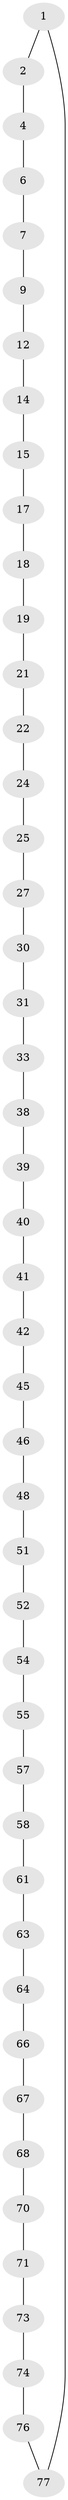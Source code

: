 // original degree distribution, {2: 1.0}
// Generated by graph-tools (version 1.1) at 2025/20/03/04/25 18:20:03]
// undirected, 46 vertices, 46 edges
graph export_dot {
graph [start="1"]
  node [color=gray90,style=filled];
  1;
  2 [super="+3"];
  4 [super="+5"];
  6;
  7 [super="+8"];
  9 [super="+10"];
  12 [super="+13"];
  14;
  15 [super="+16"];
  17;
  18;
  19 [super="+20"];
  21;
  22 [super="+23"];
  24;
  25 [super="+26"];
  27 [super="+28"];
  30;
  31 [super="+32"];
  33 [super="+34"];
  38;
  39;
  40;
  41;
  42 [super="+43"];
  45;
  46 [super="+47"];
  48 [super="+49"];
  51;
  52 [super="+53"];
  54;
  55 [super="+56"];
  57;
  58 [super="+59"];
  61 [super="+62"];
  63;
  64 [super="+65"];
  66;
  67;
  68 [super="+69"];
  70;
  71 [super="+72"];
  73;
  74 [super="+75"];
  76;
  77;
  1 -- 2;
  1 -- 77;
  2 -- 4;
  4 -- 6;
  6 -- 7;
  7 -- 9;
  9 -- 12;
  12 -- 14;
  14 -- 15;
  15 -- 17;
  17 -- 18;
  18 -- 19;
  19 -- 21;
  21 -- 22;
  22 -- 24;
  24 -- 25;
  25 -- 27;
  27 -- 30;
  30 -- 31;
  31 -- 33;
  33 -- 38;
  38 -- 39;
  39 -- 40;
  40 -- 41;
  41 -- 42;
  42 -- 45;
  45 -- 46;
  46 -- 48;
  48 -- 51;
  51 -- 52;
  52 -- 54;
  54 -- 55;
  55 -- 57;
  57 -- 58;
  58 -- 61;
  61 -- 63;
  63 -- 64;
  64 -- 66;
  66 -- 67;
  67 -- 68;
  68 -- 70;
  70 -- 71;
  71 -- 73;
  73 -- 74;
  74 -- 76;
  76 -- 77;
}
